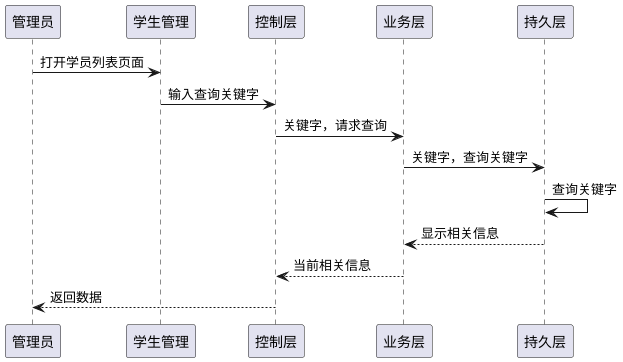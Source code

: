 @startuml
管理员 -> 学生管理: 打开学员列表页面
学生管理 -> 控制层: 输入查询关键字
控制层 -> 业务层: 关键字，请求查询
业务层-> 持久层: 关键字，查询关键字
持久层->持久层: 查询关键字
持久层--> 业务层: 显示相关信息
业务层-->控制层: 当前相关信息
控制层-->管理员: 返回数据

@enduml